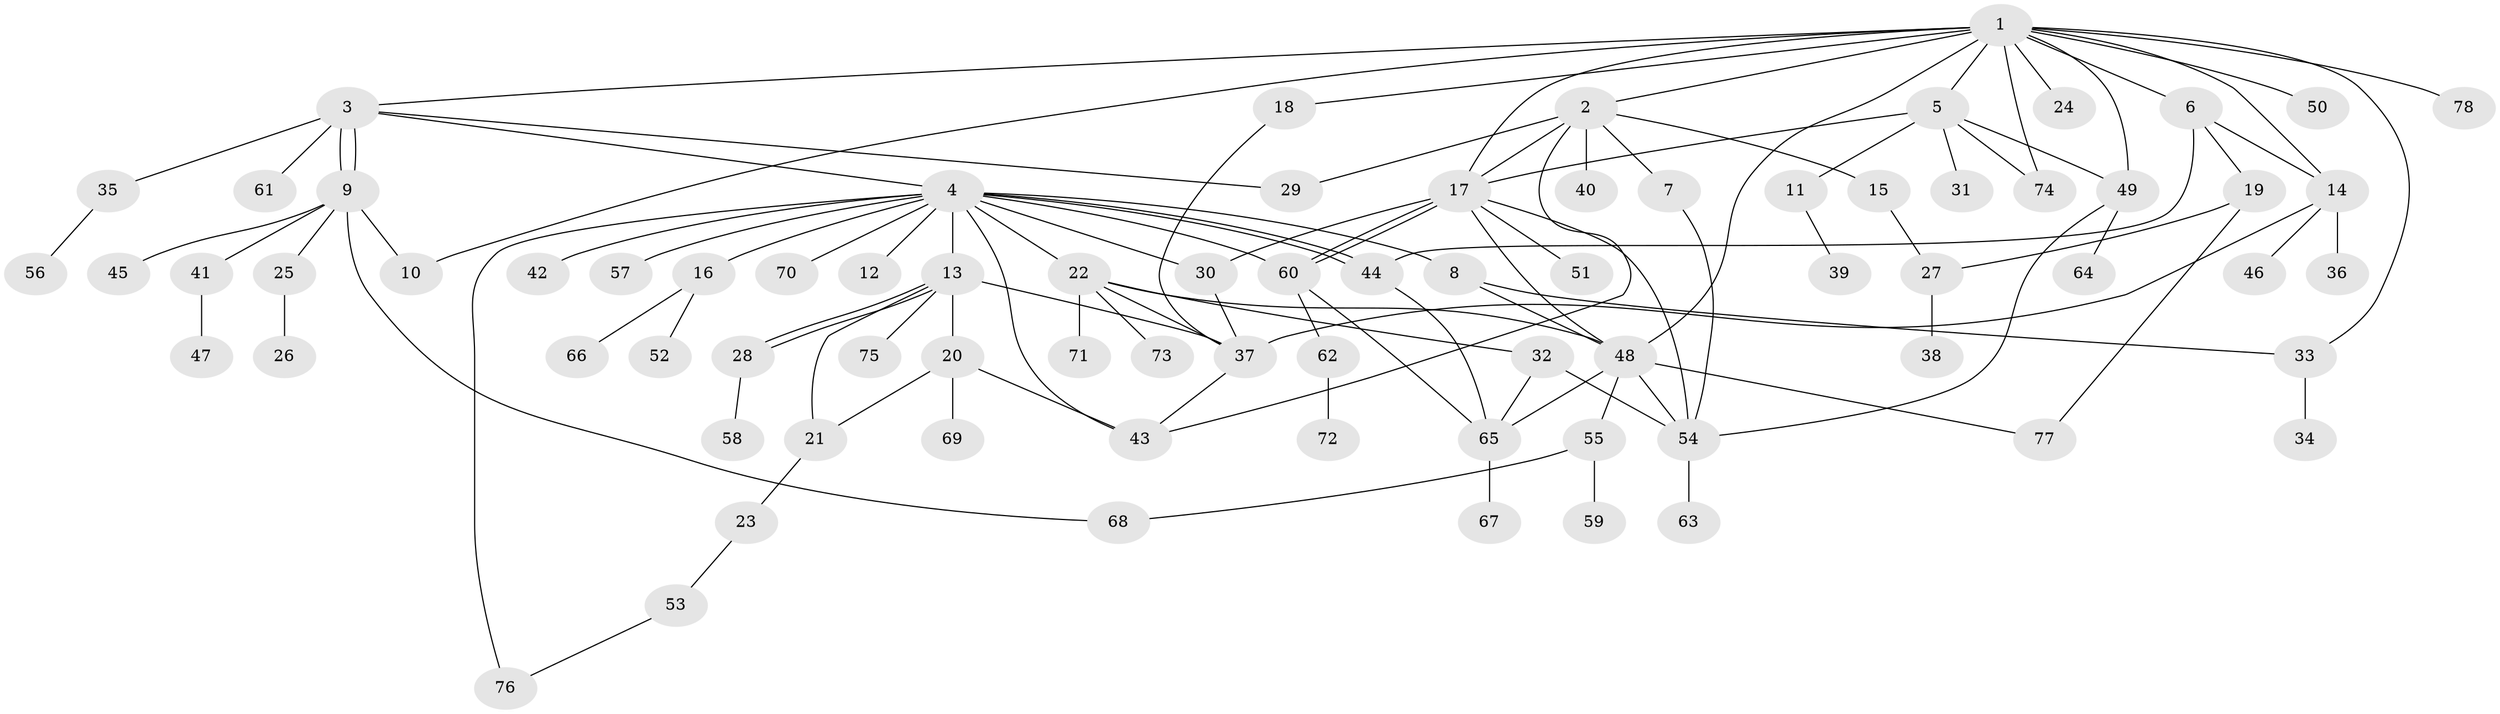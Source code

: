 // Generated by graph-tools (version 1.1) at 2025/14/03/09/25 04:14:32]
// undirected, 78 vertices, 114 edges
graph export_dot {
graph [start="1"]
  node [color=gray90,style=filled];
  1;
  2;
  3;
  4;
  5;
  6;
  7;
  8;
  9;
  10;
  11;
  12;
  13;
  14;
  15;
  16;
  17;
  18;
  19;
  20;
  21;
  22;
  23;
  24;
  25;
  26;
  27;
  28;
  29;
  30;
  31;
  32;
  33;
  34;
  35;
  36;
  37;
  38;
  39;
  40;
  41;
  42;
  43;
  44;
  45;
  46;
  47;
  48;
  49;
  50;
  51;
  52;
  53;
  54;
  55;
  56;
  57;
  58;
  59;
  60;
  61;
  62;
  63;
  64;
  65;
  66;
  67;
  68;
  69;
  70;
  71;
  72;
  73;
  74;
  75;
  76;
  77;
  78;
  1 -- 2;
  1 -- 3;
  1 -- 5;
  1 -- 6;
  1 -- 10;
  1 -- 14;
  1 -- 17;
  1 -- 18;
  1 -- 24;
  1 -- 33;
  1 -- 48;
  1 -- 49;
  1 -- 50;
  1 -- 74;
  1 -- 78;
  2 -- 7;
  2 -- 15;
  2 -- 17;
  2 -- 29;
  2 -- 40;
  2 -- 43;
  3 -- 4;
  3 -- 9;
  3 -- 9;
  3 -- 29;
  3 -- 35;
  3 -- 61;
  4 -- 8;
  4 -- 12;
  4 -- 13;
  4 -- 16;
  4 -- 22;
  4 -- 30;
  4 -- 42;
  4 -- 43;
  4 -- 44;
  4 -- 44;
  4 -- 57;
  4 -- 60;
  4 -- 70;
  4 -- 76;
  5 -- 11;
  5 -- 17;
  5 -- 31;
  5 -- 49;
  5 -- 74;
  6 -- 14;
  6 -- 19;
  6 -- 44;
  7 -- 54;
  8 -- 33;
  8 -- 48;
  9 -- 10;
  9 -- 25;
  9 -- 41;
  9 -- 45;
  9 -- 68;
  11 -- 39;
  13 -- 20;
  13 -- 21;
  13 -- 28;
  13 -- 28;
  13 -- 37;
  13 -- 75;
  14 -- 36;
  14 -- 37;
  14 -- 46;
  15 -- 27;
  16 -- 52;
  16 -- 66;
  17 -- 30;
  17 -- 48;
  17 -- 51;
  17 -- 54;
  17 -- 60;
  17 -- 60;
  18 -- 37;
  19 -- 27;
  19 -- 77;
  20 -- 21;
  20 -- 43;
  20 -- 69;
  21 -- 23;
  22 -- 32;
  22 -- 37;
  22 -- 48;
  22 -- 71;
  22 -- 73;
  23 -- 53;
  25 -- 26;
  27 -- 38;
  28 -- 58;
  30 -- 37;
  32 -- 54;
  32 -- 65;
  33 -- 34;
  35 -- 56;
  37 -- 43;
  41 -- 47;
  44 -- 65;
  48 -- 54;
  48 -- 55;
  48 -- 65;
  48 -- 77;
  49 -- 54;
  49 -- 64;
  53 -- 76;
  54 -- 63;
  55 -- 59;
  55 -- 68;
  60 -- 62;
  60 -- 65;
  62 -- 72;
  65 -- 67;
}
